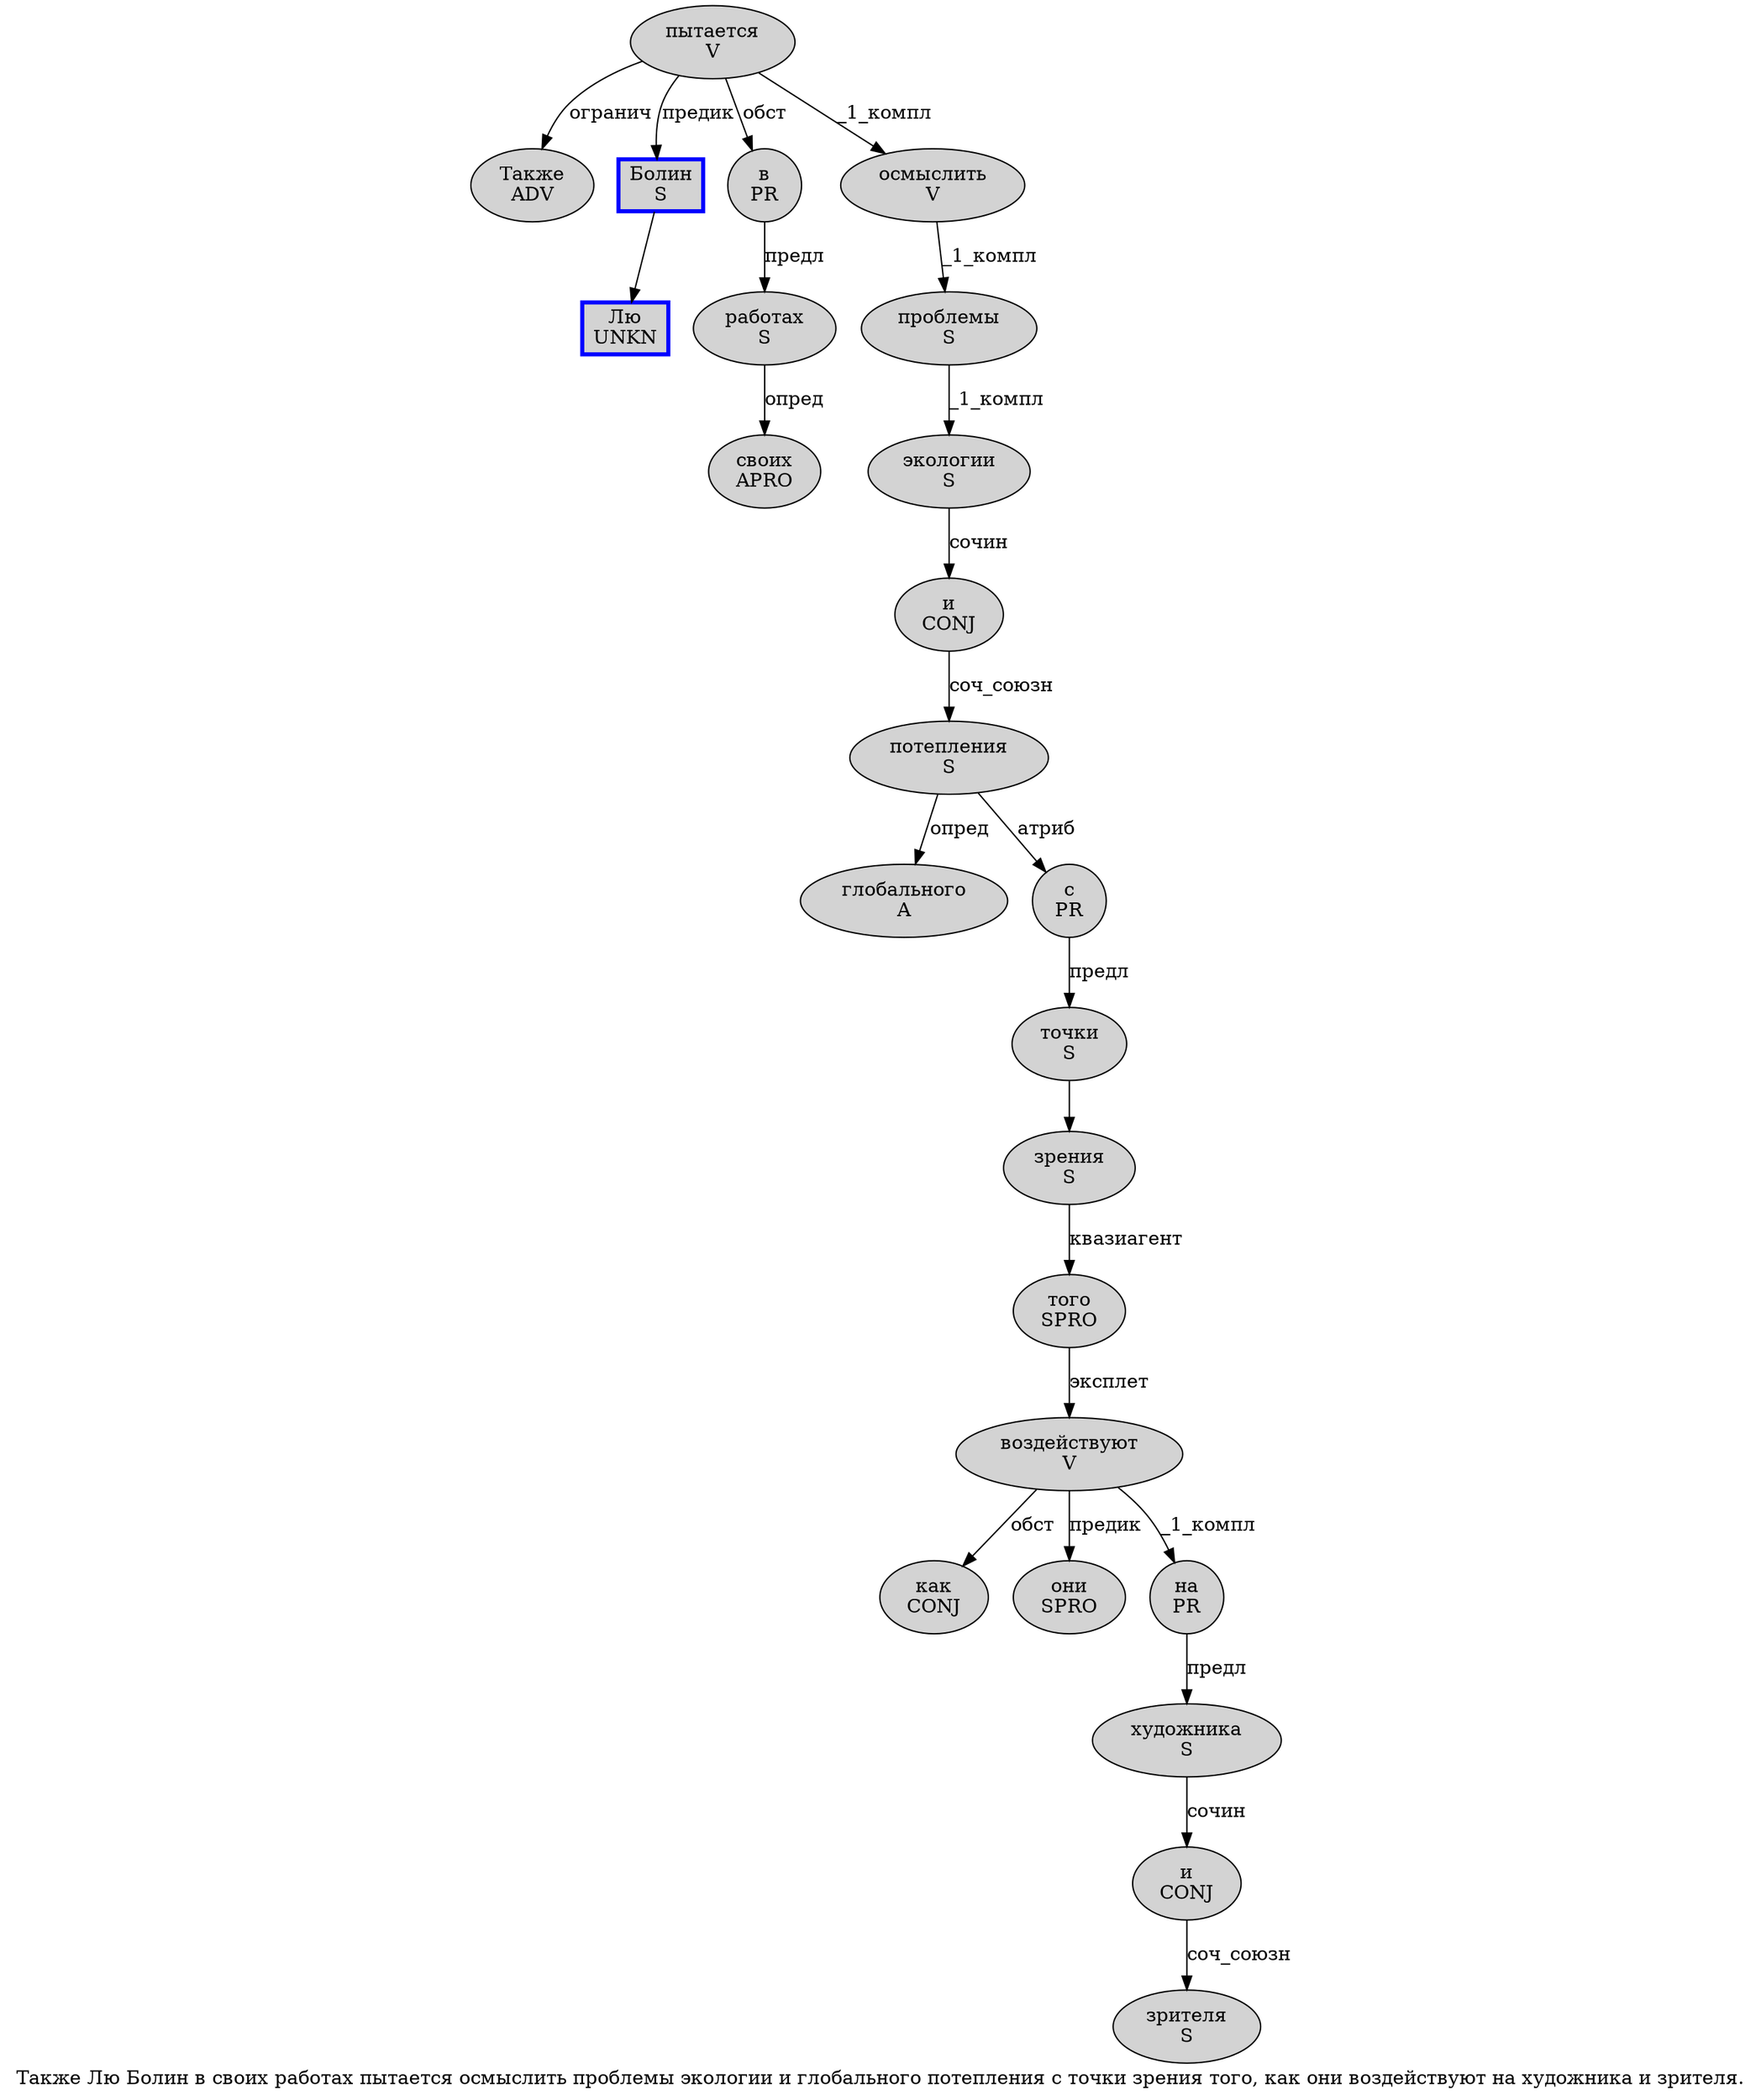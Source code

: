 digraph SENTENCE_98 {
	graph [label="Также Лю Болин в своих работах пытается осмыслить проблемы экологии и глобального потепления с точки зрения того, как они воздействуют на художника и зрителя."]
	node [style=filled]
		0 [label="Также
ADV" color="" fillcolor=lightgray penwidth=1 shape=ellipse]
		1 [label="Лю
UNKN" color=blue fillcolor=lightgray penwidth=3 shape=box]
		2 [label="Болин
S" color=blue fillcolor=lightgray penwidth=3 shape=box]
		3 [label="в
PR" color="" fillcolor=lightgray penwidth=1 shape=ellipse]
		4 [label="своих
APRO" color="" fillcolor=lightgray penwidth=1 shape=ellipse]
		5 [label="работах
S" color="" fillcolor=lightgray penwidth=1 shape=ellipse]
		6 [label="пытается
V" color="" fillcolor=lightgray penwidth=1 shape=ellipse]
		7 [label="осмыслить
V" color="" fillcolor=lightgray penwidth=1 shape=ellipse]
		8 [label="проблемы
S" color="" fillcolor=lightgray penwidth=1 shape=ellipse]
		9 [label="экологии
S" color="" fillcolor=lightgray penwidth=1 shape=ellipse]
		10 [label="и
CONJ" color="" fillcolor=lightgray penwidth=1 shape=ellipse]
		11 [label="глобального
A" color="" fillcolor=lightgray penwidth=1 shape=ellipse]
		12 [label="потепления
S" color="" fillcolor=lightgray penwidth=1 shape=ellipse]
		13 [label="с
PR" color="" fillcolor=lightgray penwidth=1 shape=ellipse]
		14 [label="точки
S" color="" fillcolor=lightgray penwidth=1 shape=ellipse]
		15 [label="зрения
S" color="" fillcolor=lightgray penwidth=1 shape=ellipse]
		16 [label="того
SPRO" color="" fillcolor=lightgray penwidth=1 shape=ellipse]
		18 [label="как
CONJ" color="" fillcolor=lightgray penwidth=1 shape=ellipse]
		19 [label="они
SPRO" color="" fillcolor=lightgray penwidth=1 shape=ellipse]
		20 [label="воздействуют
V" color="" fillcolor=lightgray penwidth=1 shape=ellipse]
		21 [label="на
PR" color="" fillcolor=lightgray penwidth=1 shape=ellipse]
		22 [label="художника
S" color="" fillcolor=lightgray penwidth=1 shape=ellipse]
		23 [label="и
CONJ" color="" fillcolor=lightgray penwidth=1 shape=ellipse]
		24 [label="зрителя
S" color="" fillcolor=lightgray penwidth=1 shape=ellipse]
			7 -> 8 [label="_1_компл"]
			10 -> 12 [label="соч_союзн"]
			12 -> 11 [label="опред"]
			12 -> 13 [label="атриб"]
			16 -> 20 [label="эксплет"]
			22 -> 23 [label="сочин"]
			3 -> 5 [label="предл"]
			5 -> 4 [label="опред"]
			2 -> 1
			15 -> 16 [label="квазиагент"]
			8 -> 9 [label="_1_компл"]
			21 -> 22 [label="предл"]
			23 -> 24 [label="соч_союзн"]
			20 -> 18 [label="обст"]
			20 -> 19 [label="предик"]
			20 -> 21 [label="_1_компл"]
			9 -> 10 [label="сочин"]
			14 -> 15
			6 -> 0 [label="огранич"]
			6 -> 2 [label="предик"]
			6 -> 3 [label="обст"]
			6 -> 7 [label="_1_компл"]
			13 -> 14 [label="предл"]
}
